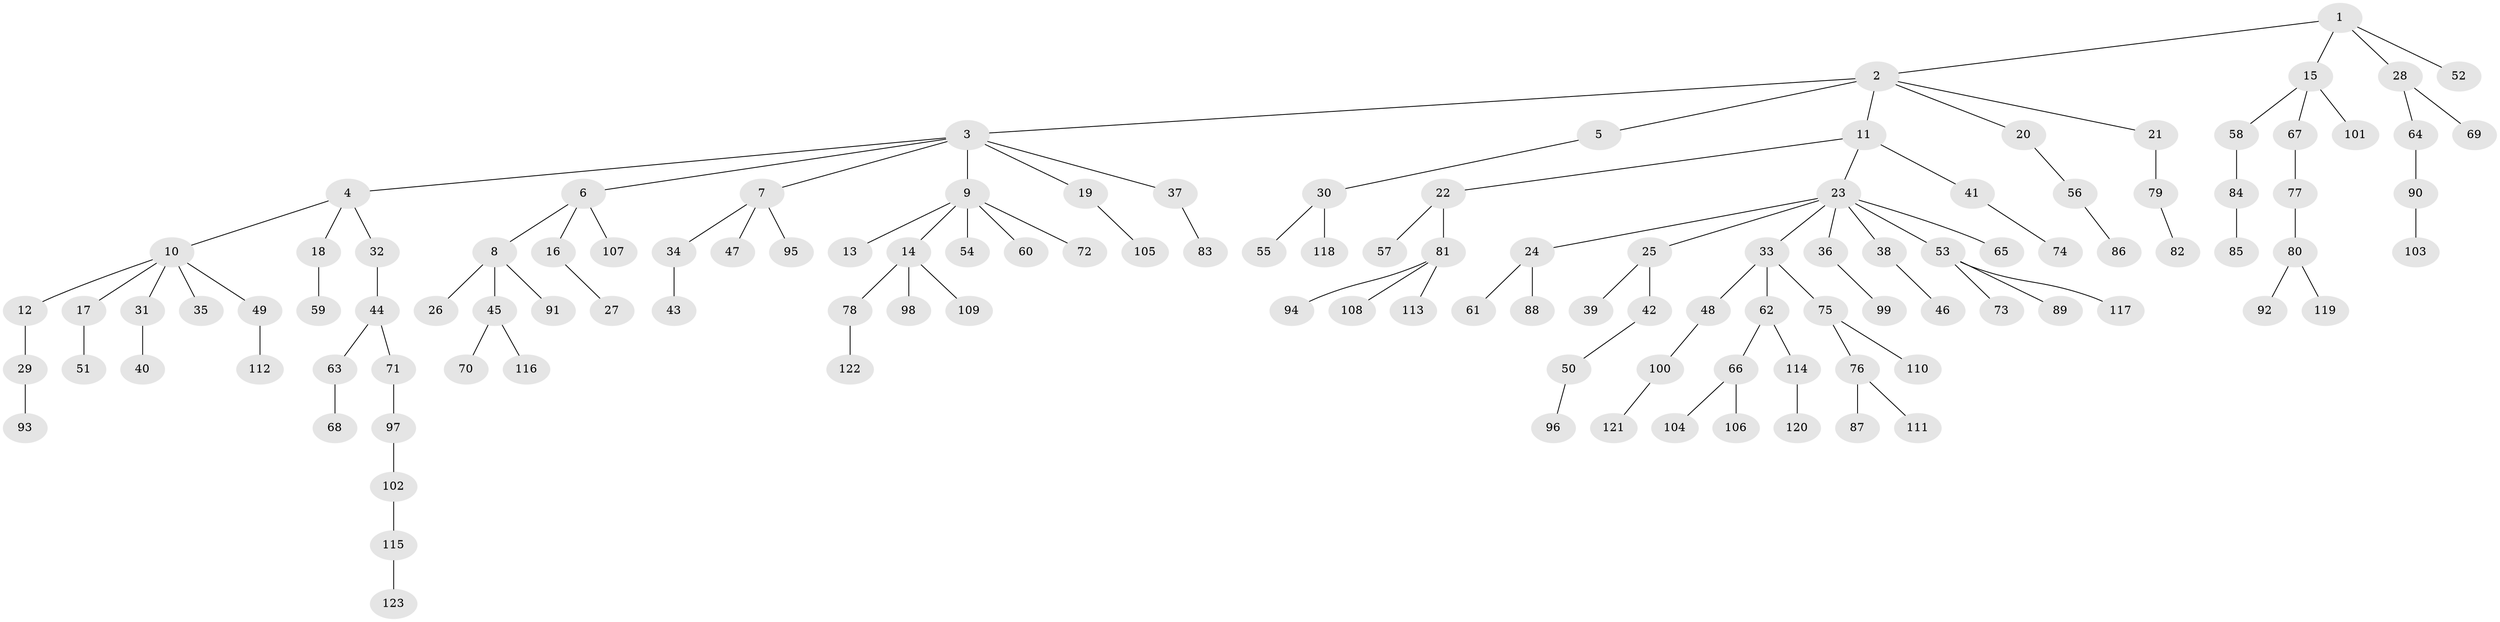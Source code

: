 // Generated by graph-tools (version 1.1) at 2025/11/02/27/25 16:11:26]
// undirected, 123 vertices, 122 edges
graph export_dot {
graph [start="1"]
  node [color=gray90,style=filled];
  1;
  2;
  3;
  4;
  5;
  6;
  7;
  8;
  9;
  10;
  11;
  12;
  13;
  14;
  15;
  16;
  17;
  18;
  19;
  20;
  21;
  22;
  23;
  24;
  25;
  26;
  27;
  28;
  29;
  30;
  31;
  32;
  33;
  34;
  35;
  36;
  37;
  38;
  39;
  40;
  41;
  42;
  43;
  44;
  45;
  46;
  47;
  48;
  49;
  50;
  51;
  52;
  53;
  54;
  55;
  56;
  57;
  58;
  59;
  60;
  61;
  62;
  63;
  64;
  65;
  66;
  67;
  68;
  69;
  70;
  71;
  72;
  73;
  74;
  75;
  76;
  77;
  78;
  79;
  80;
  81;
  82;
  83;
  84;
  85;
  86;
  87;
  88;
  89;
  90;
  91;
  92;
  93;
  94;
  95;
  96;
  97;
  98;
  99;
  100;
  101;
  102;
  103;
  104;
  105;
  106;
  107;
  108;
  109;
  110;
  111;
  112;
  113;
  114;
  115;
  116;
  117;
  118;
  119;
  120;
  121;
  122;
  123;
  1 -- 2;
  1 -- 15;
  1 -- 28;
  1 -- 52;
  2 -- 3;
  2 -- 5;
  2 -- 11;
  2 -- 20;
  2 -- 21;
  3 -- 4;
  3 -- 6;
  3 -- 7;
  3 -- 9;
  3 -- 19;
  3 -- 37;
  4 -- 10;
  4 -- 18;
  4 -- 32;
  5 -- 30;
  6 -- 8;
  6 -- 16;
  6 -- 107;
  7 -- 34;
  7 -- 47;
  7 -- 95;
  8 -- 26;
  8 -- 45;
  8 -- 91;
  9 -- 13;
  9 -- 14;
  9 -- 54;
  9 -- 60;
  9 -- 72;
  10 -- 12;
  10 -- 17;
  10 -- 31;
  10 -- 35;
  10 -- 49;
  11 -- 22;
  11 -- 23;
  11 -- 41;
  12 -- 29;
  14 -- 78;
  14 -- 98;
  14 -- 109;
  15 -- 58;
  15 -- 67;
  15 -- 101;
  16 -- 27;
  17 -- 51;
  18 -- 59;
  19 -- 105;
  20 -- 56;
  21 -- 79;
  22 -- 57;
  22 -- 81;
  23 -- 24;
  23 -- 25;
  23 -- 33;
  23 -- 36;
  23 -- 38;
  23 -- 53;
  23 -- 65;
  24 -- 61;
  24 -- 88;
  25 -- 39;
  25 -- 42;
  28 -- 64;
  28 -- 69;
  29 -- 93;
  30 -- 55;
  30 -- 118;
  31 -- 40;
  32 -- 44;
  33 -- 48;
  33 -- 62;
  33 -- 75;
  34 -- 43;
  36 -- 99;
  37 -- 83;
  38 -- 46;
  41 -- 74;
  42 -- 50;
  44 -- 63;
  44 -- 71;
  45 -- 70;
  45 -- 116;
  48 -- 100;
  49 -- 112;
  50 -- 96;
  53 -- 73;
  53 -- 89;
  53 -- 117;
  56 -- 86;
  58 -- 84;
  62 -- 66;
  62 -- 114;
  63 -- 68;
  64 -- 90;
  66 -- 104;
  66 -- 106;
  67 -- 77;
  71 -- 97;
  75 -- 76;
  75 -- 110;
  76 -- 87;
  76 -- 111;
  77 -- 80;
  78 -- 122;
  79 -- 82;
  80 -- 92;
  80 -- 119;
  81 -- 94;
  81 -- 108;
  81 -- 113;
  84 -- 85;
  90 -- 103;
  97 -- 102;
  100 -- 121;
  102 -- 115;
  114 -- 120;
  115 -- 123;
}
